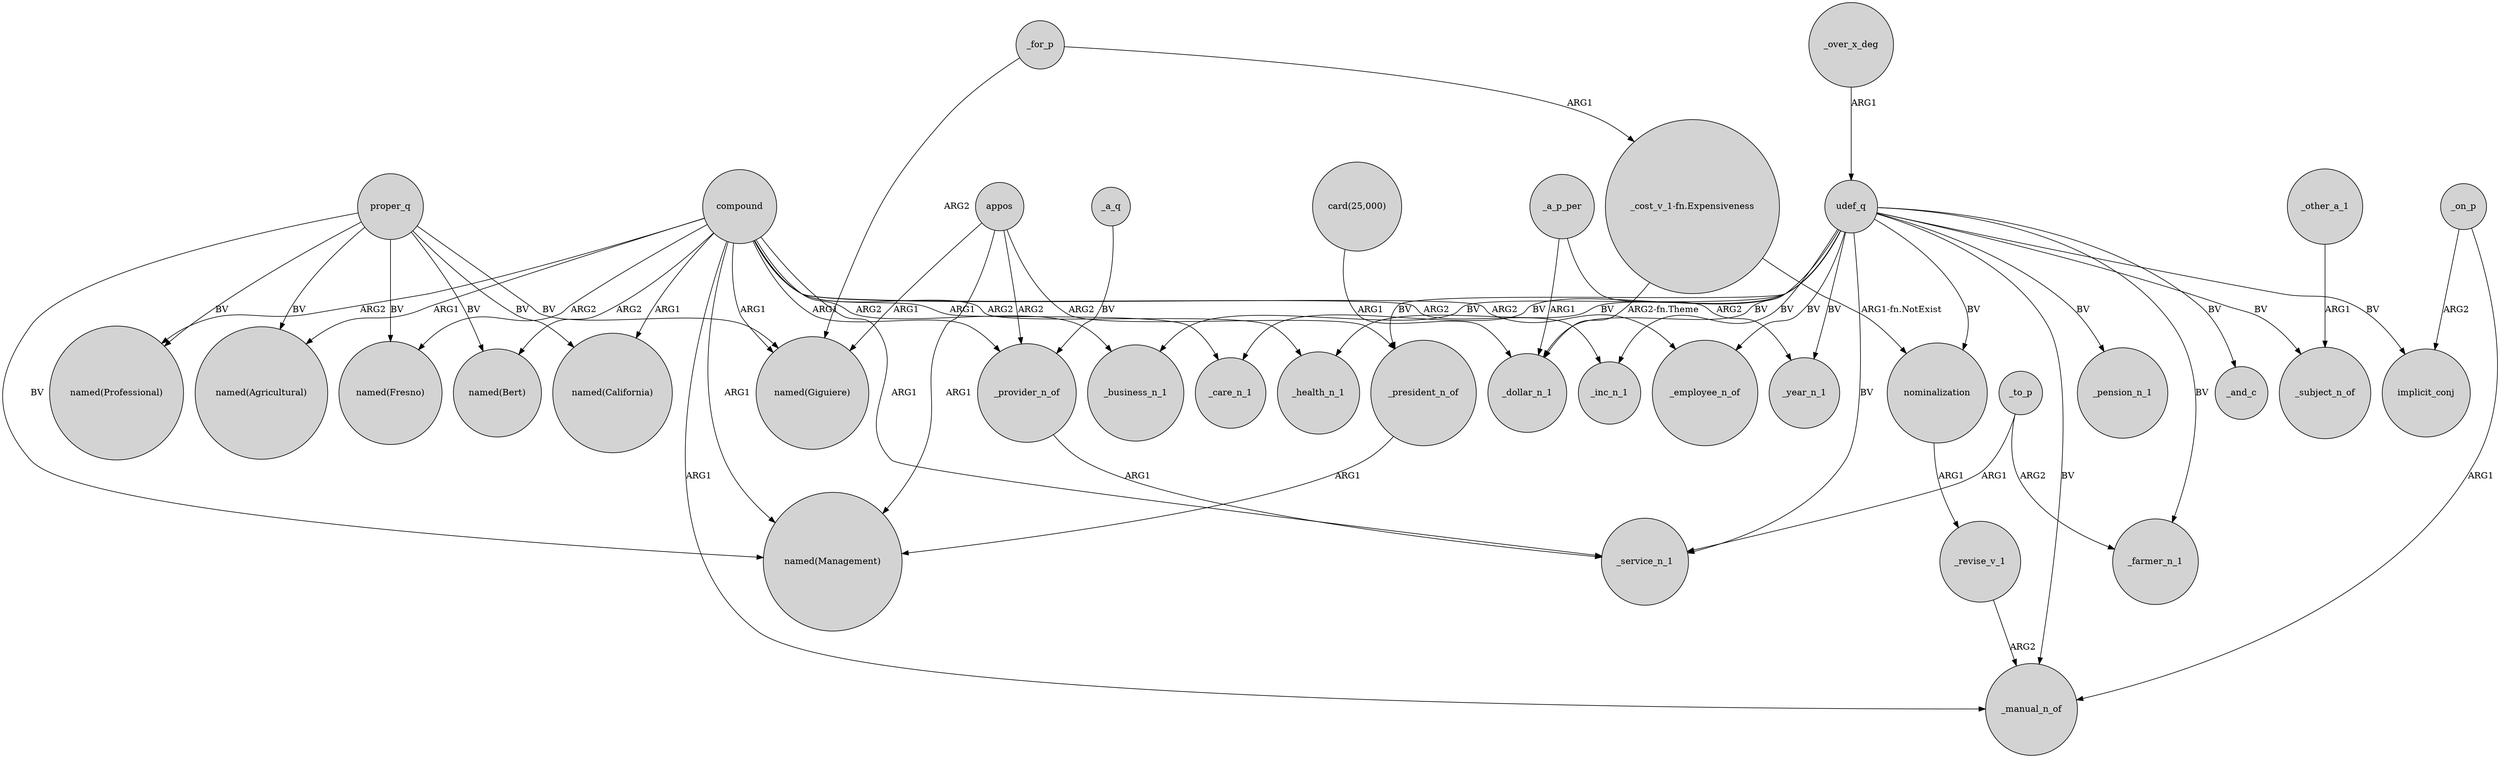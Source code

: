 digraph {
	node [shape=circle style=filled]
	_revise_v_1 -> _manual_n_of [label=ARG2]
	_provider_n_of -> _service_n_1 [label=ARG1]
	_for_p -> "named(Giguiere)" [label=ARG2]
	_for_p -> "_cost_v_1-fn.Expensiveness" [label=ARG1]
	compound -> _manual_n_of [label=ARG1]
	appos -> "named(Management)" [label=ARG1]
	_president_n_of -> "named(Management)" [label=ARG1]
	udef_q -> _inc_n_1 [label=BV]
	_a_q -> _provider_n_of [label=BV]
	udef_q -> _employee_n_of [label=BV]
	_to_p -> _service_n_1 [label=ARG1]
	compound -> _employee_n_of [label=ARG2]
	_on_p -> implicit_conj [label=ARG2]
	_a_p_per -> _year_n_1 [label=ARG2]
	udef_q -> _care_n_1 [label=BV]
	proper_q -> "named(Fresno)" [label=BV]
	proper_q -> "named(Giguiere)" [label=BV]
	proper_q -> "named(California)" [label=BV]
	_over_x_deg -> udef_q [label=ARG1]
	compound -> "named(Professional)" [label=ARG2]
	compound -> "named(Agricultural)" [label=ARG1]
	udef_q -> implicit_conj [label=BV]
	"card(25,000)" -> _dollar_n_1 [label=ARG1]
	proper_q -> "named(Bert)" [label=BV]
	compound -> _provider_n_of [label=ARG1]
	"_cost_v_1-fn.Expensiveness" -> _dollar_n_1 [label="ARG2-fn.Theme"]
	_a_p_per -> _dollar_n_1 [label=ARG1]
	appos -> _president_n_of [label=ARG2]
	udef_q -> _subject_n_of [label=BV]
	compound -> "named(California)" [label=ARG1]
	udef_q -> _service_n_1 [label=BV]
	proper_q -> "named(Professional)" [label=BV]
	nominalization -> _revise_v_1 [label=ARG1]
	udef_q -> _pension_n_1 [label=BV]
	compound -> _health_n_1 [label=ARG2]
	udef_q -> _president_n_of [label=BV]
	"_cost_v_1-fn.Expensiveness" -> nominalization [label="ARG1-fn.NotExist"]
	compound -> "named(Giguiere)" [label=ARG1]
	compound -> "named(Bert)" [label=ARG2]
	udef_q -> _health_n_1 [label=BV]
	_to_p -> _farmer_n_1 [label=ARG2]
	appos -> "named(Giguiere)" [label=ARG1]
	appos -> _provider_n_of [label=ARG2]
	udef_q -> nominalization [label=BV]
	compound -> _business_n_1 [label=ARG2]
	_on_p -> _manual_n_of [label=ARG1]
	udef_q -> _farmer_n_1 [label=BV]
	compound -> "named(Fresno)" [label=ARG2]
	udef_q -> _business_n_1 [label=BV]
	udef_q -> _year_n_1 [label=BV]
	compound -> "named(Management)" [label=ARG1]
	proper_q -> "named(Agricultural)" [label=BV]
	compound -> _care_n_1 [label=ARG1]
	udef_q -> _and_c [label=BV]
	compound -> _service_n_1 [label=ARG1]
	compound -> _inc_n_1 [label=ARG2]
	_other_a_1 -> _subject_n_of [label=ARG1]
	proper_q -> "named(Management)" [label=BV]
	udef_q -> _dollar_n_1 [label=BV]
	udef_q -> _manual_n_of [label=BV]
}
